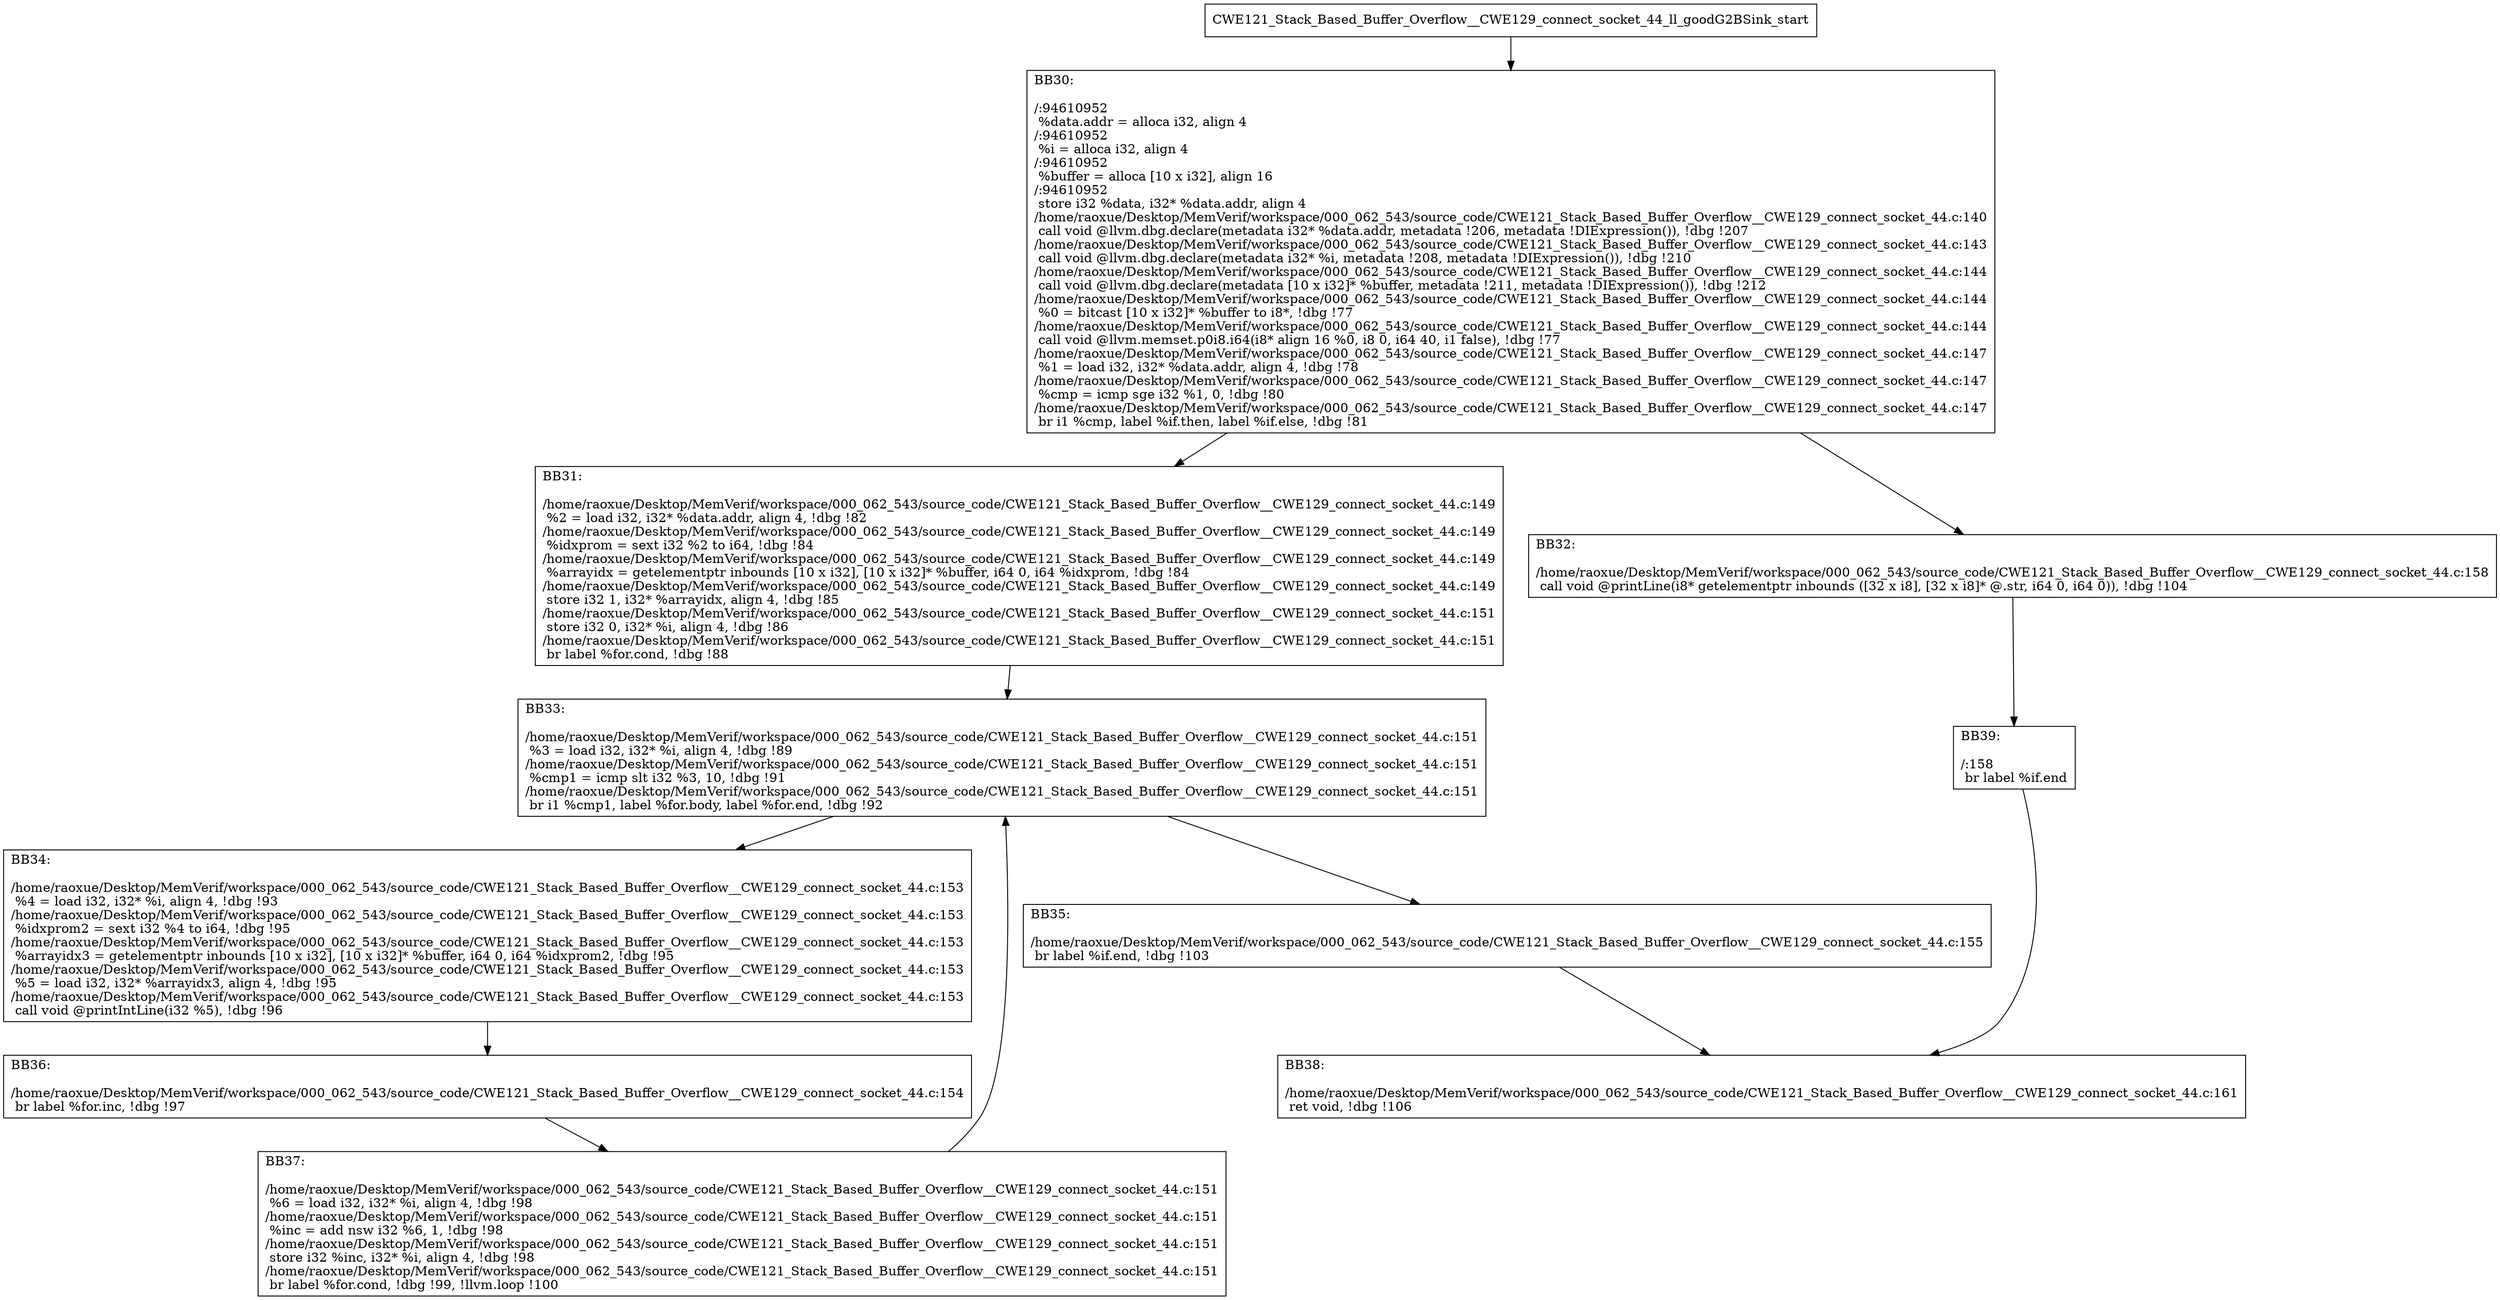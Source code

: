 digraph "CFG for'CWE121_Stack_Based_Buffer_Overflow__CWE129_connect_socket_44_ll_goodG2BSink' function" {
	BBCWE121_Stack_Based_Buffer_Overflow__CWE129_connect_socket_44_ll_goodG2BSink_start[shape=record,label="{CWE121_Stack_Based_Buffer_Overflow__CWE129_connect_socket_44_ll_goodG2BSink_start}"];
	BBCWE121_Stack_Based_Buffer_Overflow__CWE129_connect_socket_44_ll_goodG2BSink_start-> CWE121_Stack_Based_Buffer_Overflow__CWE129_connect_socket_44_ll_goodG2BSinkBB30;
	CWE121_Stack_Based_Buffer_Overflow__CWE129_connect_socket_44_ll_goodG2BSinkBB30 [shape=record, label="{BB30:\l\l/:94610952\l
  %data.addr = alloca i32, align 4\l
/:94610952\l
  %i = alloca i32, align 4\l
/:94610952\l
  %buffer = alloca [10 x i32], align 16\l
/:94610952\l
  store i32 %data, i32* %data.addr, align 4\l
/home/raoxue/Desktop/MemVerif/workspace/000_062_543/source_code/CWE121_Stack_Based_Buffer_Overflow__CWE129_connect_socket_44.c:140\l
  call void @llvm.dbg.declare(metadata i32* %data.addr, metadata !206, metadata !DIExpression()), !dbg !207\l
/home/raoxue/Desktop/MemVerif/workspace/000_062_543/source_code/CWE121_Stack_Based_Buffer_Overflow__CWE129_connect_socket_44.c:143\l
  call void @llvm.dbg.declare(metadata i32* %i, metadata !208, metadata !DIExpression()), !dbg !210\l
/home/raoxue/Desktop/MemVerif/workspace/000_062_543/source_code/CWE121_Stack_Based_Buffer_Overflow__CWE129_connect_socket_44.c:144\l
  call void @llvm.dbg.declare(metadata [10 x i32]* %buffer, metadata !211, metadata !DIExpression()), !dbg !212\l
/home/raoxue/Desktop/MemVerif/workspace/000_062_543/source_code/CWE121_Stack_Based_Buffer_Overflow__CWE129_connect_socket_44.c:144\l
  %0 = bitcast [10 x i32]* %buffer to i8*, !dbg !77\l
/home/raoxue/Desktop/MemVerif/workspace/000_062_543/source_code/CWE121_Stack_Based_Buffer_Overflow__CWE129_connect_socket_44.c:144\l
  call void @llvm.memset.p0i8.i64(i8* align 16 %0, i8 0, i64 40, i1 false), !dbg !77\l
/home/raoxue/Desktop/MemVerif/workspace/000_062_543/source_code/CWE121_Stack_Based_Buffer_Overflow__CWE129_connect_socket_44.c:147\l
  %1 = load i32, i32* %data.addr, align 4, !dbg !78\l
/home/raoxue/Desktop/MemVerif/workspace/000_062_543/source_code/CWE121_Stack_Based_Buffer_Overflow__CWE129_connect_socket_44.c:147\l
  %cmp = icmp sge i32 %1, 0, !dbg !80\l
/home/raoxue/Desktop/MemVerif/workspace/000_062_543/source_code/CWE121_Stack_Based_Buffer_Overflow__CWE129_connect_socket_44.c:147\l
  br i1 %cmp, label %if.then, label %if.else, !dbg !81\l
}"];
	CWE121_Stack_Based_Buffer_Overflow__CWE129_connect_socket_44_ll_goodG2BSinkBB30-> CWE121_Stack_Based_Buffer_Overflow__CWE129_connect_socket_44_ll_goodG2BSinkBB31;
	CWE121_Stack_Based_Buffer_Overflow__CWE129_connect_socket_44_ll_goodG2BSinkBB30-> CWE121_Stack_Based_Buffer_Overflow__CWE129_connect_socket_44_ll_goodG2BSinkBB32;
	CWE121_Stack_Based_Buffer_Overflow__CWE129_connect_socket_44_ll_goodG2BSinkBB31 [shape=record, label="{BB31:\l\l/home/raoxue/Desktop/MemVerif/workspace/000_062_543/source_code/CWE121_Stack_Based_Buffer_Overflow__CWE129_connect_socket_44.c:149\l
  %2 = load i32, i32* %data.addr, align 4, !dbg !82\l
/home/raoxue/Desktop/MemVerif/workspace/000_062_543/source_code/CWE121_Stack_Based_Buffer_Overflow__CWE129_connect_socket_44.c:149\l
  %idxprom = sext i32 %2 to i64, !dbg !84\l
/home/raoxue/Desktop/MemVerif/workspace/000_062_543/source_code/CWE121_Stack_Based_Buffer_Overflow__CWE129_connect_socket_44.c:149\l
  %arrayidx = getelementptr inbounds [10 x i32], [10 x i32]* %buffer, i64 0, i64 %idxprom, !dbg !84\l
/home/raoxue/Desktop/MemVerif/workspace/000_062_543/source_code/CWE121_Stack_Based_Buffer_Overflow__CWE129_connect_socket_44.c:149\l
  store i32 1, i32* %arrayidx, align 4, !dbg !85\l
/home/raoxue/Desktop/MemVerif/workspace/000_062_543/source_code/CWE121_Stack_Based_Buffer_Overflow__CWE129_connect_socket_44.c:151\l
  store i32 0, i32* %i, align 4, !dbg !86\l
/home/raoxue/Desktop/MemVerif/workspace/000_062_543/source_code/CWE121_Stack_Based_Buffer_Overflow__CWE129_connect_socket_44.c:151\l
  br label %for.cond, !dbg !88\l
}"];
	CWE121_Stack_Based_Buffer_Overflow__CWE129_connect_socket_44_ll_goodG2BSinkBB31-> CWE121_Stack_Based_Buffer_Overflow__CWE129_connect_socket_44_ll_goodG2BSinkBB33;
	CWE121_Stack_Based_Buffer_Overflow__CWE129_connect_socket_44_ll_goodG2BSinkBB33 [shape=record, label="{BB33:\l\l/home/raoxue/Desktop/MemVerif/workspace/000_062_543/source_code/CWE121_Stack_Based_Buffer_Overflow__CWE129_connect_socket_44.c:151\l
  %3 = load i32, i32* %i, align 4, !dbg !89\l
/home/raoxue/Desktop/MemVerif/workspace/000_062_543/source_code/CWE121_Stack_Based_Buffer_Overflow__CWE129_connect_socket_44.c:151\l
  %cmp1 = icmp slt i32 %3, 10, !dbg !91\l
/home/raoxue/Desktop/MemVerif/workspace/000_062_543/source_code/CWE121_Stack_Based_Buffer_Overflow__CWE129_connect_socket_44.c:151\l
  br i1 %cmp1, label %for.body, label %for.end, !dbg !92\l
}"];
	CWE121_Stack_Based_Buffer_Overflow__CWE129_connect_socket_44_ll_goodG2BSinkBB33-> CWE121_Stack_Based_Buffer_Overflow__CWE129_connect_socket_44_ll_goodG2BSinkBB34;
	CWE121_Stack_Based_Buffer_Overflow__CWE129_connect_socket_44_ll_goodG2BSinkBB33-> CWE121_Stack_Based_Buffer_Overflow__CWE129_connect_socket_44_ll_goodG2BSinkBB35;
	CWE121_Stack_Based_Buffer_Overflow__CWE129_connect_socket_44_ll_goodG2BSinkBB34 [shape=record, label="{BB34:\l\l/home/raoxue/Desktop/MemVerif/workspace/000_062_543/source_code/CWE121_Stack_Based_Buffer_Overflow__CWE129_connect_socket_44.c:153\l
  %4 = load i32, i32* %i, align 4, !dbg !93\l
/home/raoxue/Desktop/MemVerif/workspace/000_062_543/source_code/CWE121_Stack_Based_Buffer_Overflow__CWE129_connect_socket_44.c:153\l
  %idxprom2 = sext i32 %4 to i64, !dbg !95\l
/home/raoxue/Desktop/MemVerif/workspace/000_062_543/source_code/CWE121_Stack_Based_Buffer_Overflow__CWE129_connect_socket_44.c:153\l
  %arrayidx3 = getelementptr inbounds [10 x i32], [10 x i32]* %buffer, i64 0, i64 %idxprom2, !dbg !95\l
/home/raoxue/Desktop/MemVerif/workspace/000_062_543/source_code/CWE121_Stack_Based_Buffer_Overflow__CWE129_connect_socket_44.c:153\l
  %5 = load i32, i32* %arrayidx3, align 4, !dbg !95\l
/home/raoxue/Desktop/MemVerif/workspace/000_062_543/source_code/CWE121_Stack_Based_Buffer_Overflow__CWE129_connect_socket_44.c:153\l
  call void @printIntLine(i32 %5), !dbg !96\l
}"];
	CWE121_Stack_Based_Buffer_Overflow__CWE129_connect_socket_44_ll_goodG2BSinkBB34-> CWE121_Stack_Based_Buffer_Overflow__CWE129_connect_socket_44_ll_goodG2BSinkBB36;
	CWE121_Stack_Based_Buffer_Overflow__CWE129_connect_socket_44_ll_goodG2BSinkBB36 [shape=record, label="{BB36:\l\l/home/raoxue/Desktop/MemVerif/workspace/000_062_543/source_code/CWE121_Stack_Based_Buffer_Overflow__CWE129_connect_socket_44.c:154\l
  br label %for.inc, !dbg !97\l
}"];
	CWE121_Stack_Based_Buffer_Overflow__CWE129_connect_socket_44_ll_goodG2BSinkBB36-> CWE121_Stack_Based_Buffer_Overflow__CWE129_connect_socket_44_ll_goodG2BSinkBB37;
	CWE121_Stack_Based_Buffer_Overflow__CWE129_connect_socket_44_ll_goodG2BSinkBB37 [shape=record, label="{BB37:\l\l/home/raoxue/Desktop/MemVerif/workspace/000_062_543/source_code/CWE121_Stack_Based_Buffer_Overflow__CWE129_connect_socket_44.c:151\l
  %6 = load i32, i32* %i, align 4, !dbg !98\l
/home/raoxue/Desktop/MemVerif/workspace/000_062_543/source_code/CWE121_Stack_Based_Buffer_Overflow__CWE129_connect_socket_44.c:151\l
  %inc = add nsw i32 %6, 1, !dbg !98\l
/home/raoxue/Desktop/MemVerif/workspace/000_062_543/source_code/CWE121_Stack_Based_Buffer_Overflow__CWE129_connect_socket_44.c:151\l
  store i32 %inc, i32* %i, align 4, !dbg !98\l
/home/raoxue/Desktop/MemVerif/workspace/000_062_543/source_code/CWE121_Stack_Based_Buffer_Overflow__CWE129_connect_socket_44.c:151\l
  br label %for.cond, !dbg !99, !llvm.loop !100\l
}"];
	CWE121_Stack_Based_Buffer_Overflow__CWE129_connect_socket_44_ll_goodG2BSinkBB37-> CWE121_Stack_Based_Buffer_Overflow__CWE129_connect_socket_44_ll_goodG2BSinkBB33;
	CWE121_Stack_Based_Buffer_Overflow__CWE129_connect_socket_44_ll_goodG2BSinkBB35 [shape=record, label="{BB35:\l\l/home/raoxue/Desktop/MemVerif/workspace/000_062_543/source_code/CWE121_Stack_Based_Buffer_Overflow__CWE129_connect_socket_44.c:155\l
  br label %if.end, !dbg !103\l
}"];
	CWE121_Stack_Based_Buffer_Overflow__CWE129_connect_socket_44_ll_goodG2BSinkBB35-> CWE121_Stack_Based_Buffer_Overflow__CWE129_connect_socket_44_ll_goodG2BSinkBB38;
	CWE121_Stack_Based_Buffer_Overflow__CWE129_connect_socket_44_ll_goodG2BSinkBB32 [shape=record, label="{BB32:\l\l/home/raoxue/Desktop/MemVerif/workspace/000_062_543/source_code/CWE121_Stack_Based_Buffer_Overflow__CWE129_connect_socket_44.c:158\l
  call void @printLine(i8* getelementptr inbounds ([32 x i8], [32 x i8]* @.str, i64 0, i64 0)), !dbg !104\l
}"];
	CWE121_Stack_Based_Buffer_Overflow__CWE129_connect_socket_44_ll_goodG2BSinkBB32-> CWE121_Stack_Based_Buffer_Overflow__CWE129_connect_socket_44_ll_goodG2BSinkBB39;
	CWE121_Stack_Based_Buffer_Overflow__CWE129_connect_socket_44_ll_goodG2BSinkBB39 [shape=record, label="{BB39:\l\l/:158\l
  br label %if.end\l
}"];
	CWE121_Stack_Based_Buffer_Overflow__CWE129_connect_socket_44_ll_goodG2BSinkBB39-> CWE121_Stack_Based_Buffer_Overflow__CWE129_connect_socket_44_ll_goodG2BSinkBB38;
	CWE121_Stack_Based_Buffer_Overflow__CWE129_connect_socket_44_ll_goodG2BSinkBB38 [shape=record, label="{BB38:\l\l/home/raoxue/Desktop/MemVerif/workspace/000_062_543/source_code/CWE121_Stack_Based_Buffer_Overflow__CWE129_connect_socket_44.c:161\l
  ret void, !dbg !106\l
}"];
}

